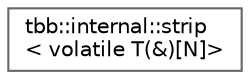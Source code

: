 digraph "类继承关系图"
{
 // LATEX_PDF_SIZE
  bgcolor="transparent";
  edge [fontname=Helvetica,fontsize=10,labelfontname=Helvetica,labelfontsize=10];
  node [fontname=Helvetica,fontsize=10,shape=box,height=0.2,width=0.4];
  rankdir="LR";
  Node0 [id="Node000000",label="tbb::internal::strip\l\< volatile T(&)[N]\>",height=0.2,width=0.4,color="grey40", fillcolor="white", style="filled",URL="$structtbb_1_1internal_1_1strip_3_01volatile_01_t_07_6_08_0f_n_0e_4.html",tooltip=" "];
}
